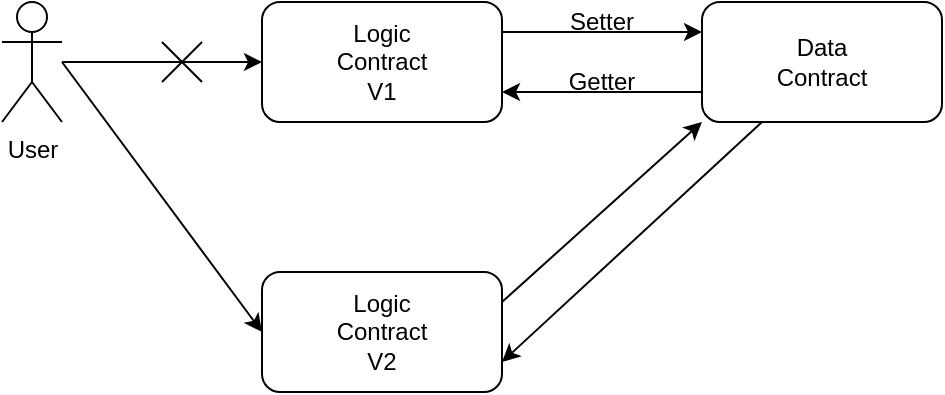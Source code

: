<mxfile version="13.9.9" type="device"><diagram id="pMyzzMZzbAonDWv0XSoM" name="ページ1"><mxGraphModel dx="1298" dy="945" grid="1" gridSize="10" guides="1" tooltips="1" connect="1" arrows="1" fold="1" page="1" pageScale="1" pageWidth="827" pageHeight="1169" math="0" shadow="0"><root><mxCell id="0"/><mxCell id="1" parent="0"/><mxCell id="-brh8Szl52hw6QsMaSwe-1" value="" style="rounded=1;whiteSpace=wrap;html=1;" vertex="1" parent="1"><mxGeometry x="230" y="450" width="120" height="60" as="geometry"/></mxCell><mxCell id="-brh8Szl52hw6QsMaSwe-2" value="User" style="shape=umlActor;verticalLabelPosition=bottom;verticalAlign=top;html=1;outlineConnect=0;" vertex="1" parent="1"><mxGeometry x="100" y="450" width="30" height="60" as="geometry"/></mxCell><mxCell id="-brh8Szl52hw6QsMaSwe-3" value="" style="endArrow=classic;html=1;entryX=0;entryY=0.5;entryDx=0;entryDy=0;" edge="1" parent="1" source="-brh8Szl52hw6QsMaSwe-2" target="-brh8Szl52hw6QsMaSwe-1"><mxGeometry width="50" height="50" relative="1" as="geometry"><mxPoint x="480" y="510" as="sourcePoint"/><mxPoint x="530" y="460" as="targetPoint"/></mxGeometry></mxCell><mxCell id="-brh8Szl52hw6QsMaSwe-4" value="Logic Contract&lt;br&gt;V1" style="text;html=1;strokeColor=none;fillColor=none;align=center;verticalAlign=middle;whiteSpace=wrap;rounded=0;" vertex="1" parent="1"><mxGeometry x="270" y="470" width="40" height="20" as="geometry"/></mxCell><mxCell id="-brh8Szl52hw6QsMaSwe-5" value="" style="rounded=1;whiteSpace=wrap;html=1;" vertex="1" parent="1"><mxGeometry x="450" y="450" width="120" height="60" as="geometry"/></mxCell><mxCell id="-brh8Szl52hw6QsMaSwe-6" value="Data Contract" style="text;html=1;strokeColor=none;fillColor=none;align=center;verticalAlign=middle;whiteSpace=wrap;rounded=0;" vertex="1" parent="1"><mxGeometry x="490" y="470" width="40" height="20" as="geometry"/></mxCell><mxCell id="-brh8Szl52hw6QsMaSwe-7" value="" style="endArrow=classic;html=1;exitX=1;exitY=0.25;exitDx=0;exitDy=0;entryX=0;entryY=0.25;entryDx=0;entryDy=0;" edge="1" parent="1" source="-brh8Szl52hw6QsMaSwe-1" target="-brh8Szl52hw6QsMaSwe-5"><mxGeometry width="50" height="50" relative="1" as="geometry"><mxPoint x="480" y="490" as="sourcePoint"/><mxPoint x="530" y="440" as="targetPoint"/><Array as="points"/></mxGeometry></mxCell><mxCell id="-brh8Szl52hw6QsMaSwe-8" value="" style="endArrow=classic;html=1;exitX=0;exitY=0.75;exitDx=0;exitDy=0;entryX=1;entryY=0.75;entryDx=0;entryDy=0;" edge="1" parent="1" source="-brh8Szl52hw6QsMaSwe-5" target="-brh8Szl52hw6QsMaSwe-1"><mxGeometry width="50" height="50" relative="1" as="geometry"><mxPoint x="480" y="490" as="sourcePoint"/><mxPoint x="530" y="440" as="targetPoint"/></mxGeometry></mxCell><mxCell id="-brh8Szl52hw6QsMaSwe-9" value="" style="rounded=1;whiteSpace=wrap;html=1;" vertex="1" parent="1"><mxGeometry x="230" y="585" width="120" height="60" as="geometry"/></mxCell><mxCell id="-brh8Szl52hw6QsMaSwe-10" value="Logic&lt;br&gt;Contract&lt;br&gt;V2" style="text;html=1;strokeColor=none;fillColor=none;align=center;verticalAlign=middle;whiteSpace=wrap;rounded=0;" vertex="1" parent="1"><mxGeometry x="270" y="605" width="40" height="20" as="geometry"/></mxCell><mxCell id="-brh8Szl52hw6QsMaSwe-11" value="" style="endArrow=classic;html=1;exitX=1;exitY=0.25;exitDx=0;exitDy=0;" edge="1" parent="1" source="-brh8Szl52hw6QsMaSwe-9"><mxGeometry width="50" height="50" relative="1" as="geometry"><mxPoint x="480" y="490" as="sourcePoint"/><mxPoint x="450" y="510" as="targetPoint"/></mxGeometry></mxCell><mxCell id="-brh8Szl52hw6QsMaSwe-12" value="" style="endArrow=classic;html=1;exitX=0.25;exitY=1;exitDx=0;exitDy=0;entryX=1;entryY=0.75;entryDx=0;entryDy=0;" edge="1" parent="1" source="-brh8Szl52hw6QsMaSwe-5" target="-brh8Szl52hw6QsMaSwe-9"><mxGeometry width="50" height="50" relative="1" as="geometry"><mxPoint x="480" y="490" as="sourcePoint"/><mxPoint x="530" y="440" as="targetPoint"/></mxGeometry></mxCell><mxCell id="-brh8Szl52hw6QsMaSwe-13" value="Setter" style="text;html=1;strokeColor=none;fillColor=none;align=center;verticalAlign=middle;whiteSpace=wrap;rounded=0;" vertex="1" parent="1"><mxGeometry x="380" y="450" width="40" height="20" as="geometry"/></mxCell><mxCell id="-brh8Szl52hw6QsMaSwe-14" value="Getter" style="text;html=1;strokeColor=none;fillColor=none;align=center;verticalAlign=middle;whiteSpace=wrap;rounded=0;" vertex="1" parent="1"><mxGeometry x="380" y="480" width="40" height="20" as="geometry"/></mxCell><mxCell id="-brh8Szl52hw6QsMaSwe-18" value="" style="shape=umlDestroy;" vertex="1" parent="1"><mxGeometry x="180" y="470" width="20" height="20" as="geometry"/></mxCell><mxCell id="-brh8Szl52hw6QsMaSwe-19" value="" style="endArrow=classic;html=1;entryX=0;entryY=0.5;entryDx=0;entryDy=0;" edge="1" parent="1" target="-brh8Szl52hw6QsMaSwe-9"><mxGeometry width="50" height="50" relative="1" as="geometry"><mxPoint x="130" y="480" as="sourcePoint"/><mxPoint x="240" y="490" as="targetPoint"/></mxGeometry></mxCell></root></mxGraphModel></diagram></mxfile>